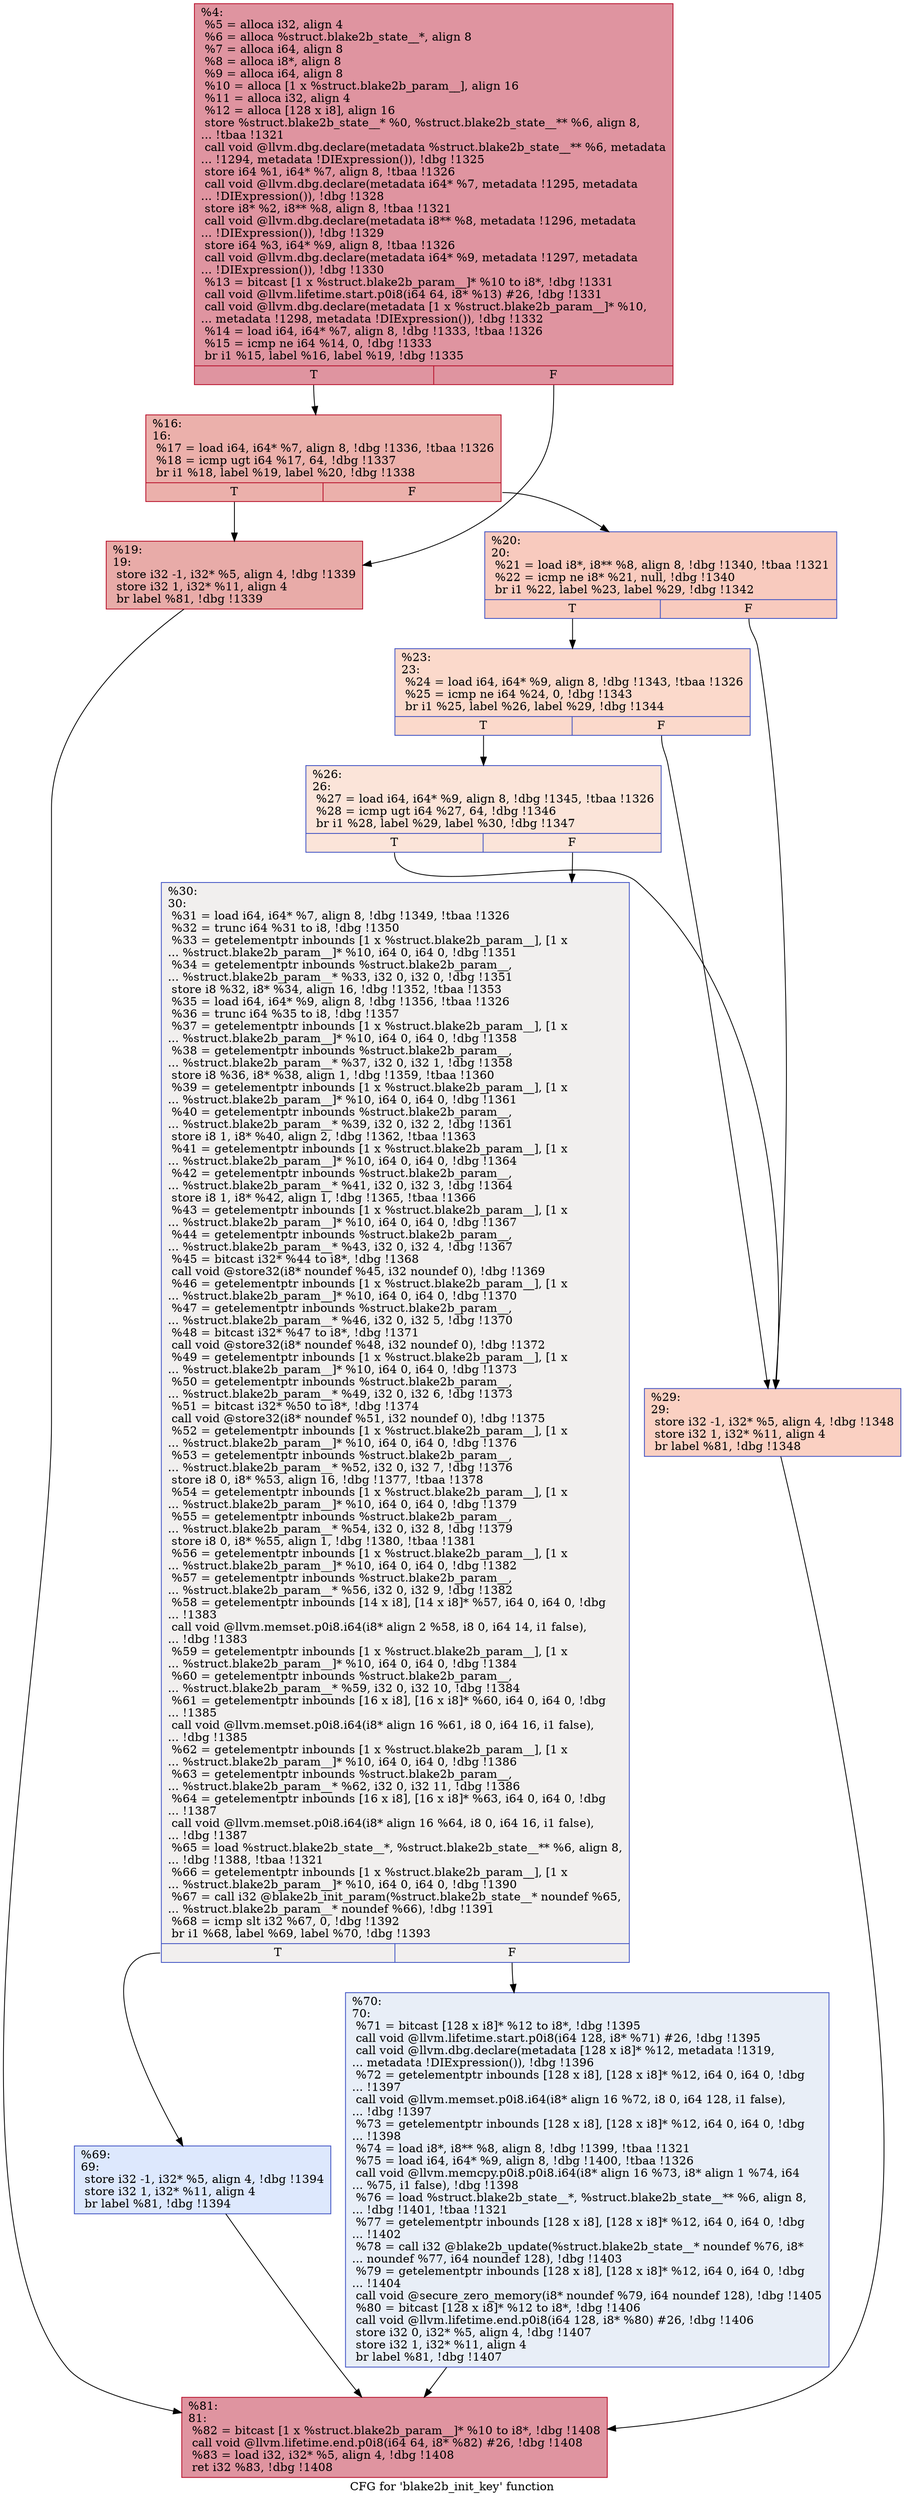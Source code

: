 digraph "CFG for 'blake2b_init_key' function" {
	label="CFG for 'blake2b_init_key' function";

	Node0x1e22350 [shape=record,color="#b70d28ff", style=filled, fillcolor="#b70d2870",label="{%4:\l  %5 = alloca i32, align 4\l  %6 = alloca %struct.blake2b_state__*, align 8\l  %7 = alloca i64, align 8\l  %8 = alloca i8*, align 8\l  %9 = alloca i64, align 8\l  %10 = alloca [1 x %struct.blake2b_param__], align 16\l  %11 = alloca i32, align 4\l  %12 = alloca [128 x i8], align 16\l  store %struct.blake2b_state__* %0, %struct.blake2b_state__** %6, align 8,\l... !tbaa !1321\l  call void @llvm.dbg.declare(metadata %struct.blake2b_state__** %6, metadata\l... !1294, metadata !DIExpression()), !dbg !1325\l  store i64 %1, i64* %7, align 8, !tbaa !1326\l  call void @llvm.dbg.declare(metadata i64* %7, metadata !1295, metadata\l... !DIExpression()), !dbg !1328\l  store i8* %2, i8** %8, align 8, !tbaa !1321\l  call void @llvm.dbg.declare(metadata i8** %8, metadata !1296, metadata\l... !DIExpression()), !dbg !1329\l  store i64 %3, i64* %9, align 8, !tbaa !1326\l  call void @llvm.dbg.declare(metadata i64* %9, metadata !1297, metadata\l... !DIExpression()), !dbg !1330\l  %13 = bitcast [1 x %struct.blake2b_param__]* %10 to i8*, !dbg !1331\l  call void @llvm.lifetime.start.p0i8(i64 64, i8* %13) #26, !dbg !1331\l  call void @llvm.dbg.declare(metadata [1 x %struct.blake2b_param__]* %10,\l... metadata !1298, metadata !DIExpression()), !dbg !1332\l  %14 = load i64, i64* %7, align 8, !dbg !1333, !tbaa !1326\l  %15 = icmp ne i64 %14, 0, !dbg !1333\l  br i1 %15, label %16, label %19, !dbg !1335\l|{<s0>T|<s1>F}}"];
	Node0x1e22350:s0 -> Node0x1e22400;
	Node0x1e22350:s1 -> Node0x1e22450;
	Node0x1e22400 [shape=record,color="#b70d28ff", style=filled, fillcolor="#d24b4070",label="{%16:\l16:                                               \l  %17 = load i64, i64* %7, align 8, !dbg !1336, !tbaa !1326\l  %18 = icmp ugt i64 %17, 64, !dbg !1337\l  br i1 %18, label %19, label %20, !dbg !1338\l|{<s0>T|<s1>F}}"];
	Node0x1e22400:s0 -> Node0x1e22450;
	Node0x1e22400:s1 -> Node0x1e224a0;
	Node0x1e22450 [shape=record,color="#b70d28ff", style=filled, fillcolor="#cc403a70",label="{%19:\l19:                                               \l  store i32 -1, i32* %5, align 4, !dbg !1339\l  store i32 1, i32* %11, align 4\l  br label %81, !dbg !1339\l}"];
	Node0x1e22450 -> Node0x1e226d0;
	Node0x1e224a0 [shape=record,color="#3d50c3ff", style=filled, fillcolor="#ef886b70",label="{%20:\l20:                                               \l  %21 = load i8*, i8** %8, align 8, !dbg !1340, !tbaa !1321\l  %22 = icmp ne i8* %21, null, !dbg !1340\l  br i1 %22, label %23, label %29, !dbg !1342\l|{<s0>T|<s1>F}}"];
	Node0x1e224a0:s0 -> Node0x1e224f0;
	Node0x1e224a0:s1 -> Node0x1e22590;
	Node0x1e224f0 [shape=record,color="#3d50c3ff", style=filled, fillcolor="#f7a88970",label="{%23:\l23:                                               \l  %24 = load i64, i64* %9, align 8, !dbg !1343, !tbaa !1326\l  %25 = icmp ne i64 %24, 0, !dbg !1343\l  br i1 %25, label %26, label %29, !dbg !1344\l|{<s0>T|<s1>F}}"];
	Node0x1e224f0:s0 -> Node0x1e22540;
	Node0x1e224f0:s1 -> Node0x1e22590;
	Node0x1e22540 [shape=record,color="#3d50c3ff", style=filled, fillcolor="#f5c1a970",label="{%26:\l26:                                               \l  %27 = load i64, i64* %9, align 8, !dbg !1345, !tbaa !1326\l  %28 = icmp ugt i64 %27, 64, !dbg !1346\l  br i1 %28, label %29, label %30, !dbg !1347\l|{<s0>T|<s1>F}}"];
	Node0x1e22540:s0 -> Node0x1e22590;
	Node0x1e22540:s1 -> Node0x1e225e0;
	Node0x1e22590 [shape=record,color="#3d50c3ff", style=filled, fillcolor="#f3947570",label="{%29:\l29:                                               \l  store i32 -1, i32* %5, align 4, !dbg !1348\l  store i32 1, i32* %11, align 4\l  br label %81, !dbg !1348\l}"];
	Node0x1e22590 -> Node0x1e226d0;
	Node0x1e225e0 [shape=record,color="#3d50c3ff", style=filled, fillcolor="#e0dbd870",label="{%30:\l30:                                               \l  %31 = load i64, i64* %7, align 8, !dbg !1349, !tbaa !1326\l  %32 = trunc i64 %31 to i8, !dbg !1350\l  %33 = getelementptr inbounds [1 x %struct.blake2b_param__], [1 x\l... %struct.blake2b_param__]* %10, i64 0, i64 0, !dbg !1351\l  %34 = getelementptr inbounds %struct.blake2b_param__,\l... %struct.blake2b_param__* %33, i32 0, i32 0, !dbg !1351\l  store i8 %32, i8* %34, align 16, !dbg !1352, !tbaa !1353\l  %35 = load i64, i64* %9, align 8, !dbg !1356, !tbaa !1326\l  %36 = trunc i64 %35 to i8, !dbg !1357\l  %37 = getelementptr inbounds [1 x %struct.blake2b_param__], [1 x\l... %struct.blake2b_param__]* %10, i64 0, i64 0, !dbg !1358\l  %38 = getelementptr inbounds %struct.blake2b_param__,\l... %struct.blake2b_param__* %37, i32 0, i32 1, !dbg !1358\l  store i8 %36, i8* %38, align 1, !dbg !1359, !tbaa !1360\l  %39 = getelementptr inbounds [1 x %struct.blake2b_param__], [1 x\l... %struct.blake2b_param__]* %10, i64 0, i64 0, !dbg !1361\l  %40 = getelementptr inbounds %struct.blake2b_param__,\l... %struct.blake2b_param__* %39, i32 0, i32 2, !dbg !1361\l  store i8 1, i8* %40, align 2, !dbg !1362, !tbaa !1363\l  %41 = getelementptr inbounds [1 x %struct.blake2b_param__], [1 x\l... %struct.blake2b_param__]* %10, i64 0, i64 0, !dbg !1364\l  %42 = getelementptr inbounds %struct.blake2b_param__,\l... %struct.blake2b_param__* %41, i32 0, i32 3, !dbg !1364\l  store i8 1, i8* %42, align 1, !dbg !1365, !tbaa !1366\l  %43 = getelementptr inbounds [1 x %struct.blake2b_param__], [1 x\l... %struct.blake2b_param__]* %10, i64 0, i64 0, !dbg !1367\l  %44 = getelementptr inbounds %struct.blake2b_param__,\l... %struct.blake2b_param__* %43, i32 0, i32 4, !dbg !1367\l  %45 = bitcast i32* %44 to i8*, !dbg !1368\l  call void @store32(i8* noundef %45, i32 noundef 0), !dbg !1369\l  %46 = getelementptr inbounds [1 x %struct.blake2b_param__], [1 x\l... %struct.blake2b_param__]* %10, i64 0, i64 0, !dbg !1370\l  %47 = getelementptr inbounds %struct.blake2b_param__,\l... %struct.blake2b_param__* %46, i32 0, i32 5, !dbg !1370\l  %48 = bitcast i32* %47 to i8*, !dbg !1371\l  call void @store32(i8* noundef %48, i32 noundef 0), !dbg !1372\l  %49 = getelementptr inbounds [1 x %struct.blake2b_param__], [1 x\l... %struct.blake2b_param__]* %10, i64 0, i64 0, !dbg !1373\l  %50 = getelementptr inbounds %struct.blake2b_param__,\l... %struct.blake2b_param__* %49, i32 0, i32 6, !dbg !1373\l  %51 = bitcast i32* %50 to i8*, !dbg !1374\l  call void @store32(i8* noundef %51, i32 noundef 0), !dbg !1375\l  %52 = getelementptr inbounds [1 x %struct.blake2b_param__], [1 x\l... %struct.blake2b_param__]* %10, i64 0, i64 0, !dbg !1376\l  %53 = getelementptr inbounds %struct.blake2b_param__,\l... %struct.blake2b_param__* %52, i32 0, i32 7, !dbg !1376\l  store i8 0, i8* %53, align 16, !dbg !1377, !tbaa !1378\l  %54 = getelementptr inbounds [1 x %struct.blake2b_param__], [1 x\l... %struct.blake2b_param__]* %10, i64 0, i64 0, !dbg !1379\l  %55 = getelementptr inbounds %struct.blake2b_param__,\l... %struct.blake2b_param__* %54, i32 0, i32 8, !dbg !1379\l  store i8 0, i8* %55, align 1, !dbg !1380, !tbaa !1381\l  %56 = getelementptr inbounds [1 x %struct.blake2b_param__], [1 x\l... %struct.blake2b_param__]* %10, i64 0, i64 0, !dbg !1382\l  %57 = getelementptr inbounds %struct.blake2b_param__,\l... %struct.blake2b_param__* %56, i32 0, i32 9, !dbg !1382\l  %58 = getelementptr inbounds [14 x i8], [14 x i8]* %57, i64 0, i64 0, !dbg\l... !1383\l  call void @llvm.memset.p0i8.i64(i8* align 2 %58, i8 0, i64 14, i1 false),\l... !dbg !1383\l  %59 = getelementptr inbounds [1 x %struct.blake2b_param__], [1 x\l... %struct.blake2b_param__]* %10, i64 0, i64 0, !dbg !1384\l  %60 = getelementptr inbounds %struct.blake2b_param__,\l... %struct.blake2b_param__* %59, i32 0, i32 10, !dbg !1384\l  %61 = getelementptr inbounds [16 x i8], [16 x i8]* %60, i64 0, i64 0, !dbg\l... !1385\l  call void @llvm.memset.p0i8.i64(i8* align 16 %61, i8 0, i64 16, i1 false),\l... !dbg !1385\l  %62 = getelementptr inbounds [1 x %struct.blake2b_param__], [1 x\l... %struct.blake2b_param__]* %10, i64 0, i64 0, !dbg !1386\l  %63 = getelementptr inbounds %struct.blake2b_param__,\l... %struct.blake2b_param__* %62, i32 0, i32 11, !dbg !1386\l  %64 = getelementptr inbounds [16 x i8], [16 x i8]* %63, i64 0, i64 0, !dbg\l... !1387\l  call void @llvm.memset.p0i8.i64(i8* align 16 %64, i8 0, i64 16, i1 false),\l... !dbg !1387\l  %65 = load %struct.blake2b_state__*, %struct.blake2b_state__** %6, align 8,\l... !dbg !1388, !tbaa !1321\l  %66 = getelementptr inbounds [1 x %struct.blake2b_param__], [1 x\l... %struct.blake2b_param__]* %10, i64 0, i64 0, !dbg !1390\l  %67 = call i32 @blake2b_init_param(%struct.blake2b_state__* noundef %65,\l... %struct.blake2b_param__* noundef %66), !dbg !1391\l  %68 = icmp slt i32 %67, 0, !dbg !1392\l  br i1 %68, label %69, label %70, !dbg !1393\l|{<s0>T|<s1>F}}"];
	Node0x1e225e0:s0 -> Node0x1e22630;
	Node0x1e225e0:s1 -> Node0x1e22680;
	Node0x1e22630 [shape=record,color="#3d50c3ff", style=filled, fillcolor="#b2ccfb70",label="{%69:\l69:                                               \l  store i32 -1, i32* %5, align 4, !dbg !1394\l  store i32 1, i32* %11, align 4\l  br label %81, !dbg !1394\l}"];
	Node0x1e22630 -> Node0x1e226d0;
	Node0x1e22680 [shape=record,color="#3d50c3ff", style=filled, fillcolor="#cbd8ee70",label="{%70:\l70:                                               \l  %71 = bitcast [128 x i8]* %12 to i8*, !dbg !1395\l  call void @llvm.lifetime.start.p0i8(i64 128, i8* %71) #26, !dbg !1395\l  call void @llvm.dbg.declare(metadata [128 x i8]* %12, metadata !1319,\l... metadata !DIExpression()), !dbg !1396\l  %72 = getelementptr inbounds [128 x i8], [128 x i8]* %12, i64 0, i64 0, !dbg\l... !1397\l  call void @llvm.memset.p0i8.i64(i8* align 16 %72, i8 0, i64 128, i1 false),\l... !dbg !1397\l  %73 = getelementptr inbounds [128 x i8], [128 x i8]* %12, i64 0, i64 0, !dbg\l... !1398\l  %74 = load i8*, i8** %8, align 8, !dbg !1399, !tbaa !1321\l  %75 = load i64, i64* %9, align 8, !dbg !1400, !tbaa !1326\l  call void @llvm.memcpy.p0i8.p0i8.i64(i8* align 16 %73, i8* align 1 %74, i64\l... %75, i1 false), !dbg !1398\l  %76 = load %struct.blake2b_state__*, %struct.blake2b_state__** %6, align 8,\l... !dbg !1401, !tbaa !1321\l  %77 = getelementptr inbounds [128 x i8], [128 x i8]* %12, i64 0, i64 0, !dbg\l... !1402\l  %78 = call i32 @blake2b_update(%struct.blake2b_state__* noundef %76, i8*\l... noundef %77, i64 noundef 128), !dbg !1403\l  %79 = getelementptr inbounds [128 x i8], [128 x i8]* %12, i64 0, i64 0, !dbg\l... !1404\l  call void @secure_zero_memory(i8* noundef %79, i64 noundef 128), !dbg !1405\l  %80 = bitcast [128 x i8]* %12 to i8*, !dbg !1406\l  call void @llvm.lifetime.end.p0i8(i64 128, i8* %80) #26, !dbg !1406\l  store i32 0, i32* %5, align 4, !dbg !1407\l  store i32 1, i32* %11, align 4\l  br label %81, !dbg !1407\l}"];
	Node0x1e22680 -> Node0x1e226d0;
	Node0x1e226d0 [shape=record,color="#b70d28ff", style=filled, fillcolor="#b70d2870",label="{%81:\l81:                                               \l  %82 = bitcast [1 x %struct.blake2b_param__]* %10 to i8*, !dbg !1408\l  call void @llvm.lifetime.end.p0i8(i64 64, i8* %82) #26, !dbg !1408\l  %83 = load i32, i32* %5, align 4, !dbg !1408\l  ret i32 %83, !dbg !1408\l}"];
}
